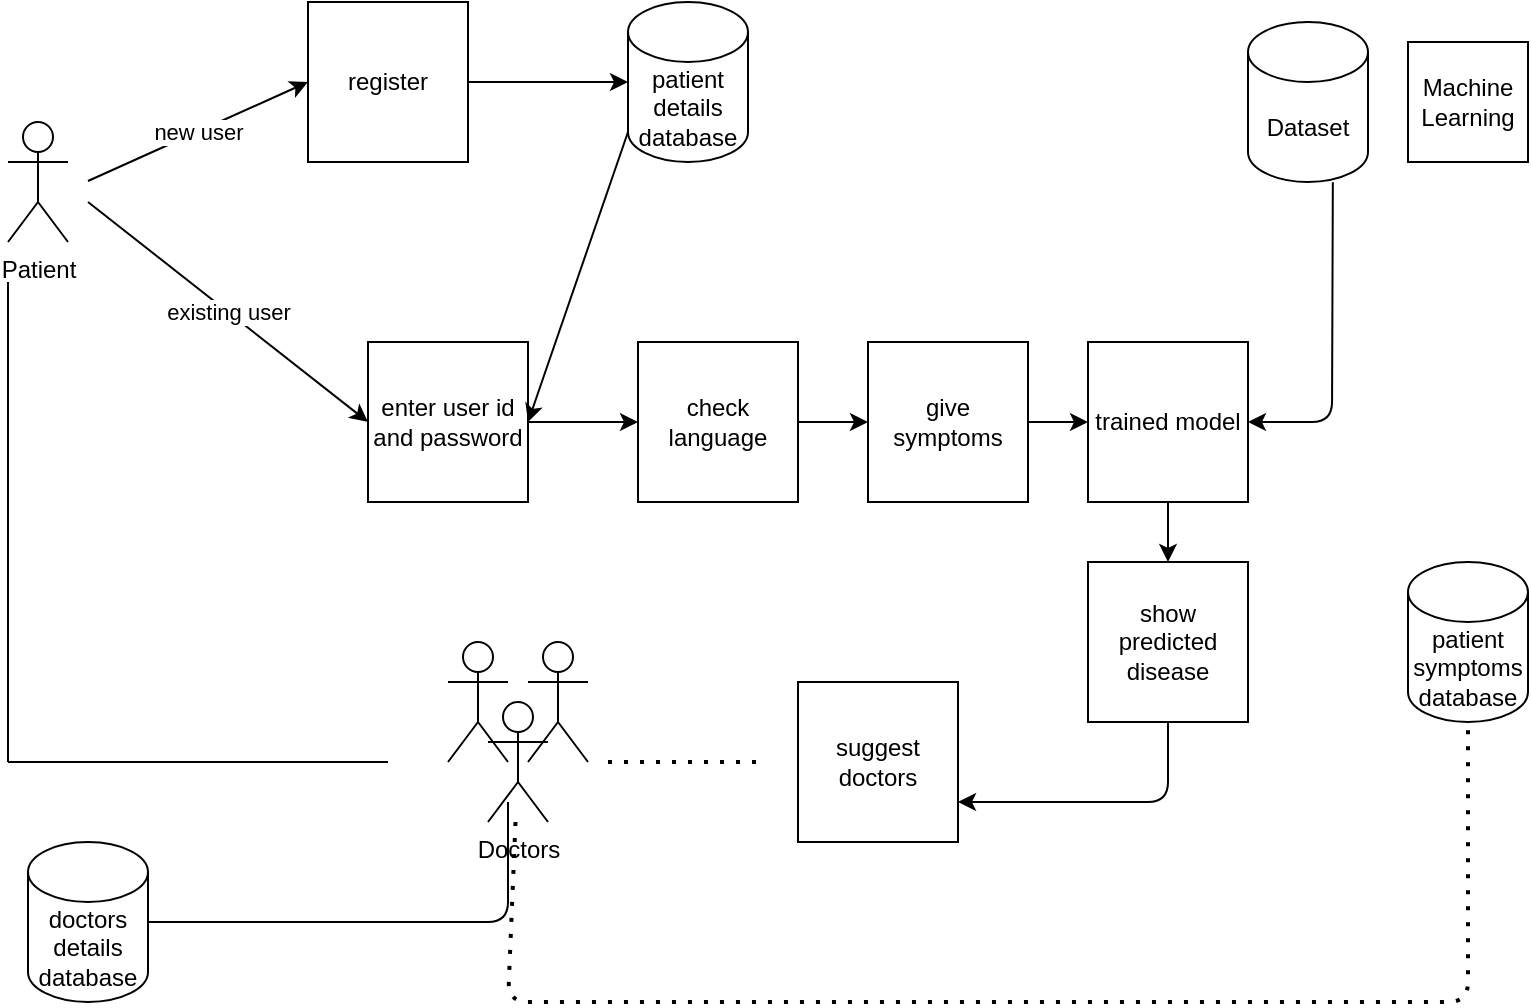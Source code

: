 <mxfile version="14.5.10" type="github">
  <diagram id="pHnPzTdo3q9QQH0Gy6I3" name="Page-1">
    <mxGraphModel dx="1038" dy="548" grid="1" gridSize="10" guides="1" tooltips="1" connect="1" arrows="1" fold="1" page="1" pageScale="1" pageWidth="850" pageHeight="1100" math="0" shadow="0">
      <root>
        <mxCell id="0" />
        <mxCell id="1" parent="0" />
        <mxCell id="zvXBnH4cJPRa7fNYnzQj-1" value="Patient&lt;br&gt;" style="shape=umlActor;verticalLabelPosition=bottom;verticalAlign=top;html=1;outlineConnect=0;" vertex="1" parent="1">
          <mxGeometry x="70" y="80" width="30" height="60" as="geometry" />
        </mxCell>
        <mxCell id="zvXBnH4cJPRa7fNYnzQj-12" value="" style="endArrow=classic;html=1;" edge="1" parent="1">
          <mxGeometry relative="1" as="geometry">
            <mxPoint x="110" y="109.5" as="sourcePoint" />
            <mxPoint x="220" y="60" as="targetPoint" />
          </mxGeometry>
        </mxCell>
        <mxCell id="zvXBnH4cJPRa7fNYnzQj-13" value="new user" style="edgeLabel;resizable=0;html=1;align=center;verticalAlign=middle;" connectable="0" vertex="1" parent="zvXBnH4cJPRa7fNYnzQj-12">
          <mxGeometry relative="1" as="geometry" />
        </mxCell>
        <mxCell id="zvXBnH4cJPRa7fNYnzQj-14" value="" style="endArrow=classic;html=1;" edge="1" parent="1">
          <mxGeometry relative="1" as="geometry">
            <mxPoint x="110" y="120" as="sourcePoint" />
            <mxPoint x="250" y="230" as="targetPoint" />
          </mxGeometry>
        </mxCell>
        <mxCell id="zvXBnH4cJPRa7fNYnzQj-15" value="existing user" style="edgeLabel;resizable=0;html=1;align=center;verticalAlign=middle;" connectable="0" vertex="1" parent="zvXBnH4cJPRa7fNYnzQj-14">
          <mxGeometry relative="1" as="geometry" />
        </mxCell>
        <mxCell id="zvXBnH4cJPRa7fNYnzQj-16" value="register" style="whiteSpace=wrap;html=1;aspect=fixed;" vertex="1" parent="1">
          <mxGeometry x="220" y="20" width="80" height="80" as="geometry" />
        </mxCell>
        <mxCell id="zvXBnH4cJPRa7fNYnzQj-17" value="enter user id and password" style="whiteSpace=wrap;html=1;aspect=fixed;" vertex="1" parent="1">
          <mxGeometry x="250" y="190" width="80" height="80" as="geometry" />
        </mxCell>
        <mxCell id="zvXBnH4cJPRa7fNYnzQj-18" value="patient details database" style="shape=cylinder3;whiteSpace=wrap;html=1;boundedLbl=1;backgroundOutline=1;size=15;" vertex="1" parent="1">
          <mxGeometry x="380" y="20" width="60" height="80" as="geometry" />
        </mxCell>
        <mxCell id="zvXBnH4cJPRa7fNYnzQj-19" value="" style="endArrow=classic;html=1;entryX=0;entryY=0.5;entryDx=0;entryDy=0;entryPerimeter=0;" edge="1" parent="1" target="zvXBnH4cJPRa7fNYnzQj-18">
          <mxGeometry width="50" height="50" relative="1" as="geometry">
            <mxPoint x="300" y="60" as="sourcePoint" />
            <mxPoint x="350" y="10" as="targetPoint" />
          </mxGeometry>
        </mxCell>
        <mxCell id="zvXBnH4cJPRa7fNYnzQj-20" value="" style="endArrow=classic;html=1;exitX=0;exitY=1;exitDx=0;exitDy=-15;exitPerimeter=0;entryX=1;entryY=0.5;entryDx=0;entryDy=0;" edge="1" parent="1" source="zvXBnH4cJPRa7fNYnzQj-18" target="zvXBnH4cJPRa7fNYnzQj-17">
          <mxGeometry width="50" height="50" relative="1" as="geometry">
            <mxPoint x="400" y="300" as="sourcePoint" />
            <mxPoint x="450" y="250" as="targetPoint" />
          </mxGeometry>
        </mxCell>
        <mxCell id="zvXBnH4cJPRa7fNYnzQj-21" value="check language" style="whiteSpace=wrap;html=1;aspect=fixed;" vertex="1" parent="1">
          <mxGeometry x="385" y="190" width="80" height="80" as="geometry" />
        </mxCell>
        <mxCell id="zvXBnH4cJPRa7fNYnzQj-22" value="give symptoms" style="whiteSpace=wrap;html=1;aspect=fixed;" vertex="1" parent="1">
          <mxGeometry x="500" y="190" width="80" height="80" as="geometry" />
        </mxCell>
        <mxCell id="zvXBnH4cJPRa7fNYnzQj-23" value="trained model" style="whiteSpace=wrap;html=1;aspect=fixed;" vertex="1" parent="1">
          <mxGeometry x="610" y="190" width="80" height="80" as="geometry" />
        </mxCell>
        <mxCell id="zvXBnH4cJPRa7fNYnzQj-24" value="show predicted disease" style="whiteSpace=wrap;html=1;aspect=fixed;" vertex="1" parent="1">
          <mxGeometry x="610" y="300" width="80" height="80" as="geometry" />
        </mxCell>
        <mxCell id="zvXBnH4cJPRa7fNYnzQj-25" value="suggest doctors" style="whiteSpace=wrap;html=1;aspect=fixed;" vertex="1" parent="1">
          <mxGeometry x="465" y="360" width="80" height="80" as="geometry" />
        </mxCell>
        <mxCell id="zvXBnH4cJPRa7fNYnzQj-26" value="" style="shape=umlActor;verticalLabelPosition=bottom;verticalAlign=top;html=1;outlineConnect=0;" vertex="1" parent="1">
          <mxGeometry x="290" y="340" width="30" height="60" as="geometry" />
        </mxCell>
        <mxCell id="zvXBnH4cJPRa7fNYnzQj-27" value="" style="shape=umlActor;verticalLabelPosition=bottom;verticalAlign=top;html=1;outlineConnect=0;" vertex="1" parent="1">
          <mxGeometry x="330" y="340" width="30" height="60" as="geometry" />
        </mxCell>
        <mxCell id="zvXBnH4cJPRa7fNYnzQj-28" value="Doctors" style="shape=umlActor;verticalLabelPosition=bottom;verticalAlign=top;html=1;outlineConnect=0;" vertex="1" parent="1">
          <mxGeometry x="310" y="370" width="30" height="60" as="geometry" />
        </mxCell>
        <mxCell id="zvXBnH4cJPRa7fNYnzQj-33" value="" style="endArrow=none;html=1;" edge="1" parent="1">
          <mxGeometry width="50" height="50" relative="1" as="geometry">
            <mxPoint x="260" y="400" as="sourcePoint" />
            <mxPoint x="70" y="400" as="targetPoint" />
          </mxGeometry>
        </mxCell>
        <mxCell id="zvXBnH4cJPRa7fNYnzQj-35" value="" style="endArrow=none;html=1;" edge="1" parent="1">
          <mxGeometry width="50" height="50" relative="1" as="geometry">
            <mxPoint x="70" y="160" as="sourcePoint" />
            <mxPoint x="70" y="400" as="targetPoint" />
          </mxGeometry>
        </mxCell>
        <mxCell id="zvXBnH4cJPRa7fNYnzQj-36" value="" style="endArrow=none;dashed=1;html=1;dashPattern=1 3;strokeWidth=2;" edge="1" parent="1">
          <mxGeometry width="50" height="50" relative="1" as="geometry">
            <mxPoint x="370" y="400" as="sourcePoint" />
            <mxPoint x="450" y="400" as="targetPoint" />
          </mxGeometry>
        </mxCell>
        <mxCell id="zvXBnH4cJPRa7fNYnzQj-37" value="" style="endArrow=classic;html=1;exitX=0.5;exitY=1;exitDx=0;exitDy=0;entryX=1;entryY=0.75;entryDx=0;entryDy=0;" edge="1" parent="1" source="zvXBnH4cJPRa7fNYnzQj-24" target="zvXBnH4cJPRa7fNYnzQj-25">
          <mxGeometry width="50" height="50" relative="1" as="geometry">
            <mxPoint x="400" y="450" as="sourcePoint" />
            <mxPoint x="450" y="400" as="targetPoint" />
            <Array as="points">
              <mxPoint x="650" y="420" />
            </Array>
          </mxGeometry>
        </mxCell>
        <mxCell id="zvXBnH4cJPRa7fNYnzQj-38" value="" style="endArrow=classic;html=1;exitX=0.5;exitY=1;exitDx=0;exitDy=0;" edge="1" parent="1" source="zvXBnH4cJPRa7fNYnzQj-23" target="zvXBnH4cJPRa7fNYnzQj-24">
          <mxGeometry width="50" height="50" relative="1" as="geometry">
            <mxPoint x="400" y="450" as="sourcePoint" />
            <mxPoint x="450" y="400" as="targetPoint" />
          </mxGeometry>
        </mxCell>
        <mxCell id="zvXBnH4cJPRa7fNYnzQj-40" value="" style="endArrow=classic;html=1;entryX=0;entryY=0.5;entryDx=0;entryDy=0;" edge="1" parent="1" target="zvXBnH4cJPRa7fNYnzQj-21">
          <mxGeometry width="50" height="50" relative="1" as="geometry">
            <mxPoint x="330" y="230" as="sourcePoint" />
            <mxPoint x="450" y="400" as="targetPoint" />
          </mxGeometry>
        </mxCell>
        <mxCell id="zvXBnH4cJPRa7fNYnzQj-41" value="" style="endArrow=classic;html=1;exitX=1;exitY=0.5;exitDx=0;exitDy=0;entryX=0;entryY=0.5;entryDx=0;entryDy=0;" edge="1" parent="1" source="zvXBnH4cJPRa7fNYnzQj-21" target="zvXBnH4cJPRa7fNYnzQj-22">
          <mxGeometry width="50" height="50" relative="1" as="geometry">
            <mxPoint x="400" y="450" as="sourcePoint" />
            <mxPoint x="450" y="400" as="targetPoint" />
          </mxGeometry>
        </mxCell>
        <mxCell id="zvXBnH4cJPRa7fNYnzQj-42" value="" style="endArrow=classic;html=1;exitX=1;exitY=0.5;exitDx=0;exitDy=0;entryX=0;entryY=0.5;entryDx=0;entryDy=0;" edge="1" parent="1" source="zvXBnH4cJPRa7fNYnzQj-22" target="zvXBnH4cJPRa7fNYnzQj-23">
          <mxGeometry width="50" height="50" relative="1" as="geometry">
            <mxPoint x="400" y="450" as="sourcePoint" />
            <mxPoint x="450" y="400" as="targetPoint" />
          </mxGeometry>
        </mxCell>
        <mxCell id="zvXBnH4cJPRa7fNYnzQj-43" value="patient symptoms database" style="shape=cylinder3;whiteSpace=wrap;html=1;boundedLbl=1;backgroundOutline=1;size=15;" vertex="1" parent="1">
          <mxGeometry x="770" y="300" width="60" height="80" as="geometry" />
        </mxCell>
        <mxCell id="zvXBnH4cJPRa7fNYnzQj-44" value="" style="endArrow=none;dashed=1;html=1;dashPattern=1 3;strokeWidth=2;entryX=0.5;entryY=1;entryDx=0;entryDy=0;entryPerimeter=0;" edge="1" parent="1" source="zvXBnH4cJPRa7fNYnzQj-28" target="zvXBnH4cJPRa7fNYnzQj-43">
          <mxGeometry width="50" height="50" relative="1" as="geometry">
            <mxPoint x="440" y="530" as="sourcePoint" />
            <mxPoint x="450" y="390" as="targetPoint" />
            <Array as="points">
              <mxPoint x="320" y="520" />
              <mxPoint x="800" y="520" />
            </Array>
          </mxGeometry>
        </mxCell>
        <mxCell id="zvXBnH4cJPRa7fNYnzQj-45" value="doctors details database" style="shape=cylinder3;whiteSpace=wrap;html=1;boundedLbl=1;backgroundOutline=1;size=15;" vertex="1" parent="1">
          <mxGeometry x="80" y="440" width="60" height="80" as="geometry" />
        </mxCell>
        <mxCell id="zvXBnH4cJPRa7fNYnzQj-46" value="" style="endArrow=none;html=1;exitX=1;exitY=0.5;exitDx=0;exitDy=0;exitPerimeter=0;" edge="1" parent="1" source="zvXBnH4cJPRa7fNYnzQj-45">
          <mxGeometry width="50" height="50" relative="1" as="geometry">
            <mxPoint x="400" y="420" as="sourcePoint" />
            <mxPoint x="320" y="420" as="targetPoint" />
            <Array as="points">
              <mxPoint x="320" y="480" />
            </Array>
          </mxGeometry>
        </mxCell>
        <mxCell id="zvXBnH4cJPRa7fNYnzQj-47" value="Dataset" style="shape=cylinder3;whiteSpace=wrap;html=1;boundedLbl=1;backgroundOutline=1;size=15;" vertex="1" parent="1">
          <mxGeometry x="690" y="30" width="60" height="80" as="geometry" />
        </mxCell>
        <mxCell id="zvXBnH4cJPRa7fNYnzQj-48" value="Machine Learning" style="whiteSpace=wrap;html=1;aspect=fixed;" vertex="1" parent="1">
          <mxGeometry x="770" y="40" width="60" height="60" as="geometry" />
        </mxCell>
        <mxCell id="zvXBnH4cJPRa7fNYnzQj-49" value="" style="endArrow=classic;html=1;exitX=0.707;exitY=1.002;exitDx=0;exitDy=0;exitPerimeter=0;entryX=1;entryY=0.5;entryDx=0;entryDy=0;" edge="1" parent="1" source="zvXBnH4cJPRa7fNYnzQj-47" target="zvXBnH4cJPRa7fNYnzQj-23">
          <mxGeometry width="50" height="50" relative="1" as="geometry">
            <mxPoint x="400" y="210" as="sourcePoint" />
            <mxPoint x="450" y="160" as="targetPoint" />
            <Array as="points">
              <mxPoint x="732" y="230" />
            </Array>
          </mxGeometry>
        </mxCell>
      </root>
    </mxGraphModel>
  </diagram>
</mxfile>
